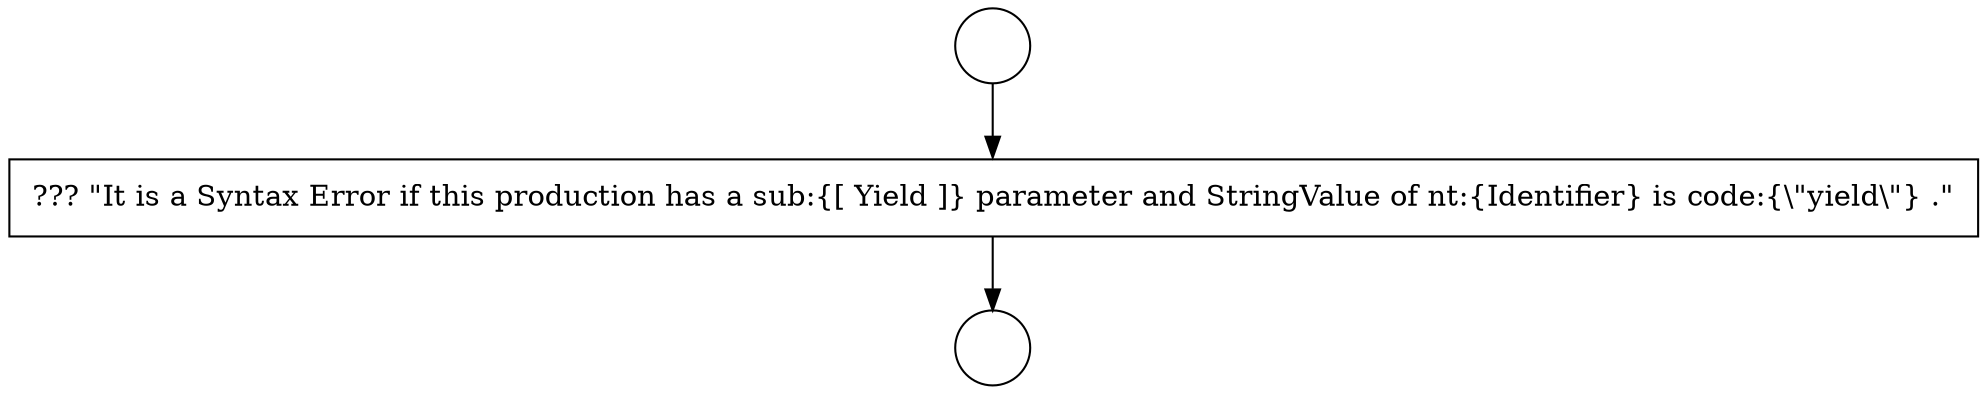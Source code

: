 digraph {
  node16062 [shape=circle label=" " color="black" fillcolor="white" style=filled]
  node16064 [shape=none, margin=0, label=<<font color="black">
    <table border="0" cellborder="1" cellspacing="0" cellpadding="10">
      <tr><td align="left">??? &quot;It is a Syntax Error if this production has a sub:{[ Yield ]} parameter and StringValue of nt:{Identifier} is code:{\&quot;yield\&quot;} .&quot;</td></tr>
    </table>
  </font>> color="black" fillcolor="white" style=filled]
  node16063 [shape=circle label=" " color="black" fillcolor="white" style=filled]
  node16062 -> node16064 [ color="black"]
  node16064 -> node16063 [ color="black"]
}
